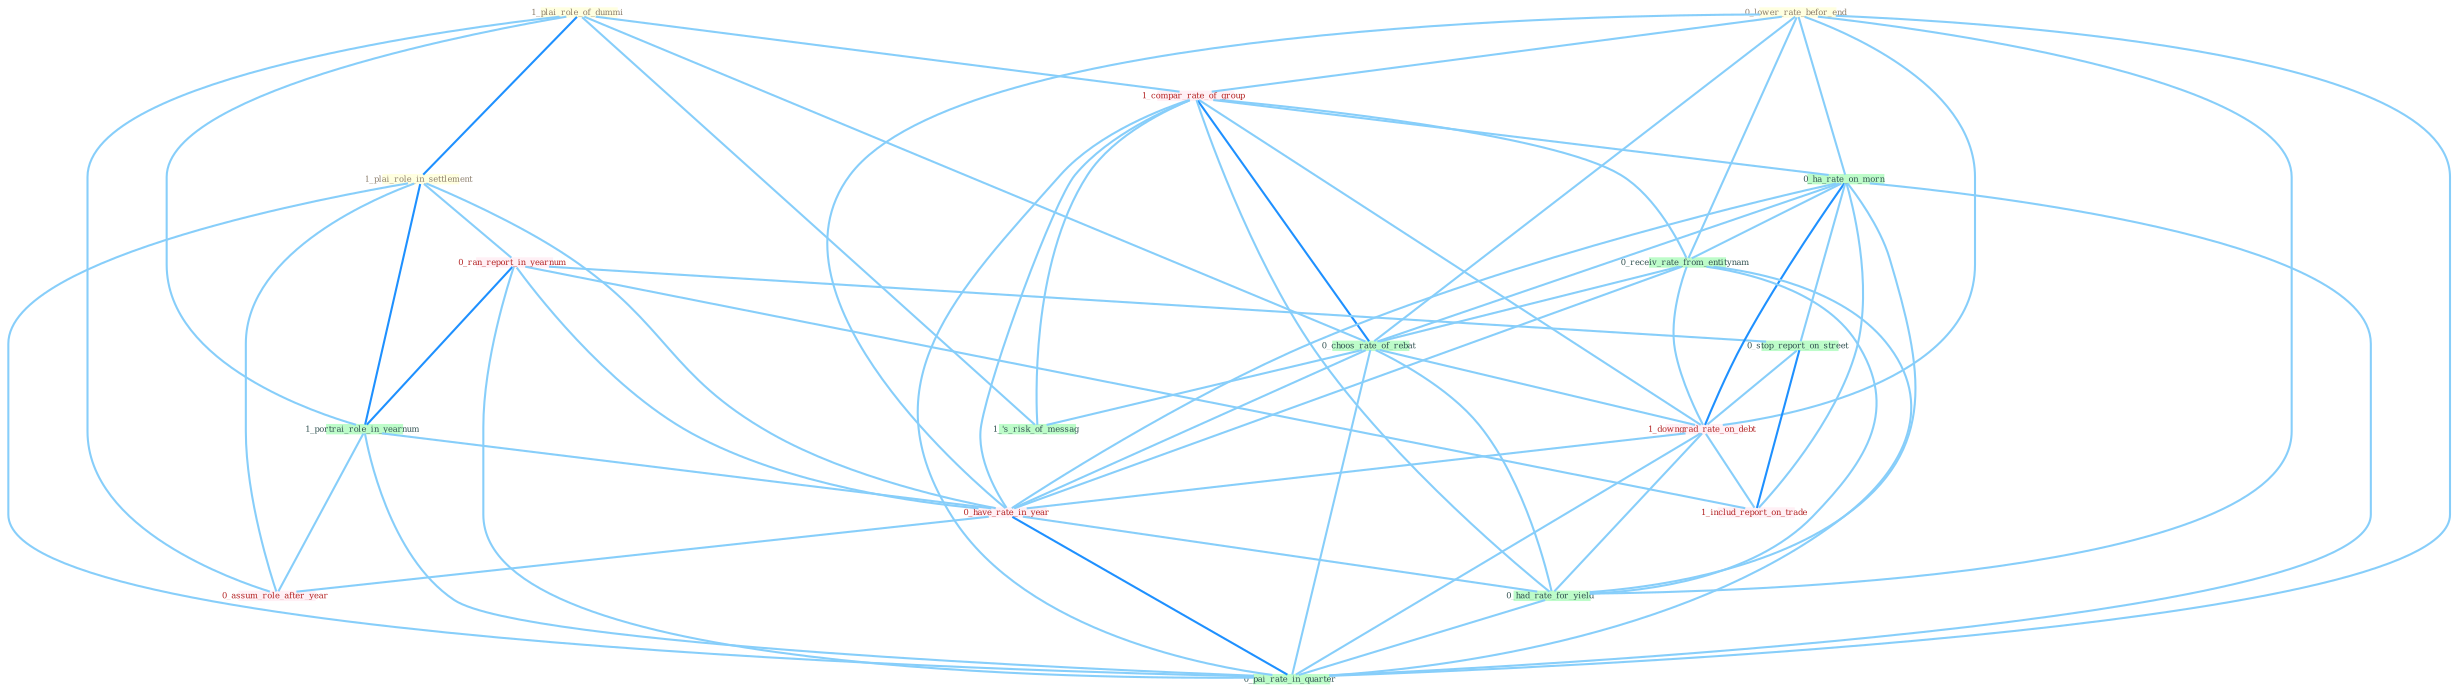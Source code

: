Graph G{ 
    node
    [shape=polygon,style=filled,width=.5,height=.06,color="#BDFCC9",fixedsize=true,fontsize=4,
    fontcolor="#2f4f4f"];
    {node
    [color="#ffffe0", fontcolor="#8b7d6b"] "1_plai_role_of_dummi " "0_lower_rate_befor_end " "1_plai_role_in_settlement "}
{node [color="#fff0f5", fontcolor="#b22222"] "1_compar_rate_of_group " "0_ran_report_in_yearnum " "1_downgrad_rate_on_debt " "0_have_rate_in_year " "1_includ_report_on_trade " "0_assum_role_after_year "}
edge [color="#B0E2FF"];

	"1_plai_role_of_dummi " -- "1_plai_role_in_settlement " [w="2", color="#1e90ff" , len=0.8];
	"1_plai_role_of_dummi " -- "1_compar_rate_of_group " [w="1", color="#87cefa" ];
	"1_plai_role_of_dummi " -- "0_choos_rate_of_rebat " [w="1", color="#87cefa" ];
	"1_plai_role_of_dummi " -- "1_'s_risk_of_messag " [w="1", color="#87cefa" ];
	"1_plai_role_of_dummi " -- "1_portrai_role_in_yearnum " [w="1", color="#87cefa" ];
	"1_plai_role_of_dummi " -- "0_assum_role_after_year " [w="1", color="#87cefa" ];
	"0_lower_rate_befor_end " -- "1_compar_rate_of_group " [w="1", color="#87cefa" ];
	"0_lower_rate_befor_end " -- "0_ha_rate_on_morn " [w="1", color="#87cefa" ];
	"0_lower_rate_befor_end " -- "0_receiv_rate_from_entitynam " [w="1", color="#87cefa" ];
	"0_lower_rate_befor_end " -- "0_choos_rate_of_rebat " [w="1", color="#87cefa" ];
	"0_lower_rate_befor_end " -- "1_downgrad_rate_on_debt " [w="1", color="#87cefa" ];
	"0_lower_rate_befor_end " -- "0_have_rate_in_year " [w="1", color="#87cefa" ];
	"0_lower_rate_befor_end " -- "0_had_rate_for_yield " [w="1", color="#87cefa" ];
	"0_lower_rate_befor_end " -- "0_pai_rate_in_quarter " [w="1", color="#87cefa" ];
	"1_plai_role_in_settlement " -- "0_ran_report_in_yearnum " [w="1", color="#87cefa" ];
	"1_plai_role_in_settlement " -- "1_portrai_role_in_yearnum " [w="2", color="#1e90ff" , len=0.8];
	"1_plai_role_in_settlement " -- "0_have_rate_in_year " [w="1", color="#87cefa" ];
	"1_plai_role_in_settlement " -- "0_assum_role_after_year " [w="1", color="#87cefa" ];
	"1_plai_role_in_settlement " -- "0_pai_rate_in_quarter " [w="1", color="#87cefa" ];
	"1_compar_rate_of_group " -- "0_ha_rate_on_morn " [w="1", color="#87cefa" ];
	"1_compar_rate_of_group " -- "0_receiv_rate_from_entitynam " [w="1", color="#87cefa" ];
	"1_compar_rate_of_group " -- "0_choos_rate_of_rebat " [w="2", color="#1e90ff" , len=0.8];
	"1_compar_rate_of_group " -- "1_downgrad_rate_on_debt " [w="1", color="#87cefa" ];
	"1_compar_rate_of_group " -- "1_'s_risk_of_messag " [w="1", color="#87cefa" ];
	"1_compar_rate_of_group " -- "0_have_rate_in_year " [w="1", color="#87cefa" ];
	"1_compar_rate_of_group " -- "0_had_rate_for_yield " [w="1", color="#87cefa" ];
	"1_compar_rate_of_group " -- "0_pai_rate_in_quarter " [w="1", color="#87cefa" ];
	"0_ran_report_in_yearnum " -- "0_stop_report_on_street " [w="1", color="#87cefa" ];
	"0_ran_report_in_yearnum " -- "1_portrai_role_in_yearnum " [w="2", color="#1e90ff" , len=0.8];
	"0_ran_report_in_yearnum " -- "0_have_rate_in_year " [w="1", color="#87cefa" ];
	"0_ran_report_in_yearnum " -- "1_includ_report_on_trade " [w="1", color="#87cefa" ];
	"0_ran_report_in_yearnum " -- "0_pai_rate_in_quarter " [w="1", color="#87cefa" ];
	"0_ha_rate_on_morn " -- "0_receiv_rate_from_entitynam " [w="1", color="#87cefa" ];
	"0_ha_rate_on_morn " -- "0_stop_report_on_street " [w="1", color="#87cefa" ];
	"0_ha_rate_on_morn " -- "0_choos_rate_of_rebat " [w="1", color="#87cefa" ];
	"0_ha_rate_on_morn " -- "1_downgrad_rate_on_debt " [w="2", color="#1e90ff" , len=0.8];
	"0_ha_rate_on_morn " -- "0_have_rate_in_year " [w="1", color="#87cefa" ];
	"0_ha_rate_on_morn " -- "1_includ_report_on_trade " [w="1", color="#87cefa" ];
	"0_ha_rate_on_morn " -- "0_had_rate_for_yield " [w="1", color="#87cefa" ];
	"0_ha_rate_on_morn " -- "0_pai_rate_in_quarter " [w="1", color="#87cefa" ];
	"0_receiv_rate_from_entitynam " -- "0_choos_rate_of_rebat " [w="1", color="#87cefa" ];
	"0_receiv_rate_from_entitynam " -- "1_downgrad_rate_on_debt " [w="1", color="#87cefa" ];
	"0_receiv_rate_from_entitynam " -- "0_have_rate_in_year " [w="1", color="#87cefa" ];
	"0_receiv_rate_from_entitynam " -- "0_had_rate_for_yield " [w="1", color="#87cefa" ];
	"0_receiv_rate_from_entitynam " -- "0_pai_rate_in_quarter " [w="1", color="#87cefa" ];
	"0_stop_report_on_street " -- "1_downgrad_rate_on_debt " [w="1", color="#87cefa" ];
	"0_stop_report_on_street " -- "1_includ_report_on_trade " [w="2", color="#1e90ff" , len=0.8];
	"0_choos_rate_of_rebat " -- "1_downgrad_rate_on_debt " [w="1", color="#87cefa" ];
	"0_choos_rate_of_rebat " -- "1_'s_risk_of_messag " [w="1", color="#87cefa" ];
	"0_choos_rate_of_rebat " -- "0_have_rate_in_year " [w="1", color="#87cefa" ];
	"0_choos_rate_of_rebat " -- "0_had_rate_for_yield " [w="1", color="#87cefa" ];
	"0_choos_rate_of_rebat " -- "0_pai_rate_in_quarter " [w="1", color="#87cefa" ];
	"1_downgrad_rate_on_debt " -- "0_have_rate_in_year " [w="1", color="#87cefa" ];
	"1_downgrad_rate_on_debt " -- "1_includ_report_on_trade " [w="1", color="#87cefa" ];
	"1_downgrad_rate_on_debt " -- "0_had_rate_for_yield " [w="1", color="#87cefa" ];
	"1_downgrad_rate_on_debt " -- "0_pai_rate_in_quarter " [w="1", color="#87cefa" ];
	"1_portrai_role_in_yearnum " -- "0_have_rate_in_year " [w="1", color="#87cefa" ];
	"1_portrai_role_in_yearnum " -- "0_assum_role_after_year " [w="1", color="#87cefa" ];
	"1_portrai_role_in_yearnum " -- "0_pai_rate_in_quarter " [w="1", color="#87cefa" ];
	"0_have_rate_in_year " -- "0_assum_role_after_year " [w="1", color="#87cefa" ];
	"0_have_rate_in_year " -- "0_had_rate_for_yield " [w="1", color="#87cefa" ];
	"0_have_rate_in_year " -- "0_pai_rate_in_quarter " [w="2", color="#1e90ff" , len=0.8];
	"0_had_rate_for_yield " -- "0_pai_rate_in_quarter " [w="1", color="#87cefa" ];
}